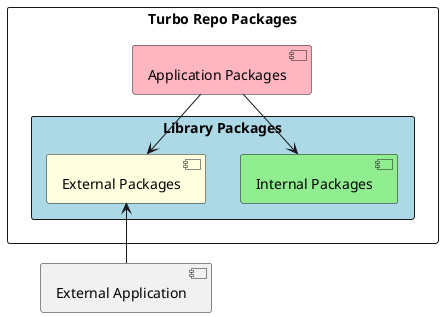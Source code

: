 @startuml
skinparam packageStyle rectangle
skinparam backgroundColor white
skinparam stereotypeCBackgroundColor #ADD1B2
skinparam stereotypeCBorderColor #A80036

package "Turbo Repo Packages" {
  [Application Packages] #LightPink
  
  package "Library Packages" #LightBlue {
    [Internal Packages] #LightGreen
    [External Packages] #LightYellow
  }
}

[Application Packages] --> [Internal Packages]
[Application Packages] --> [External Packages]
[External Packages] <-- [External Application]
@enduml